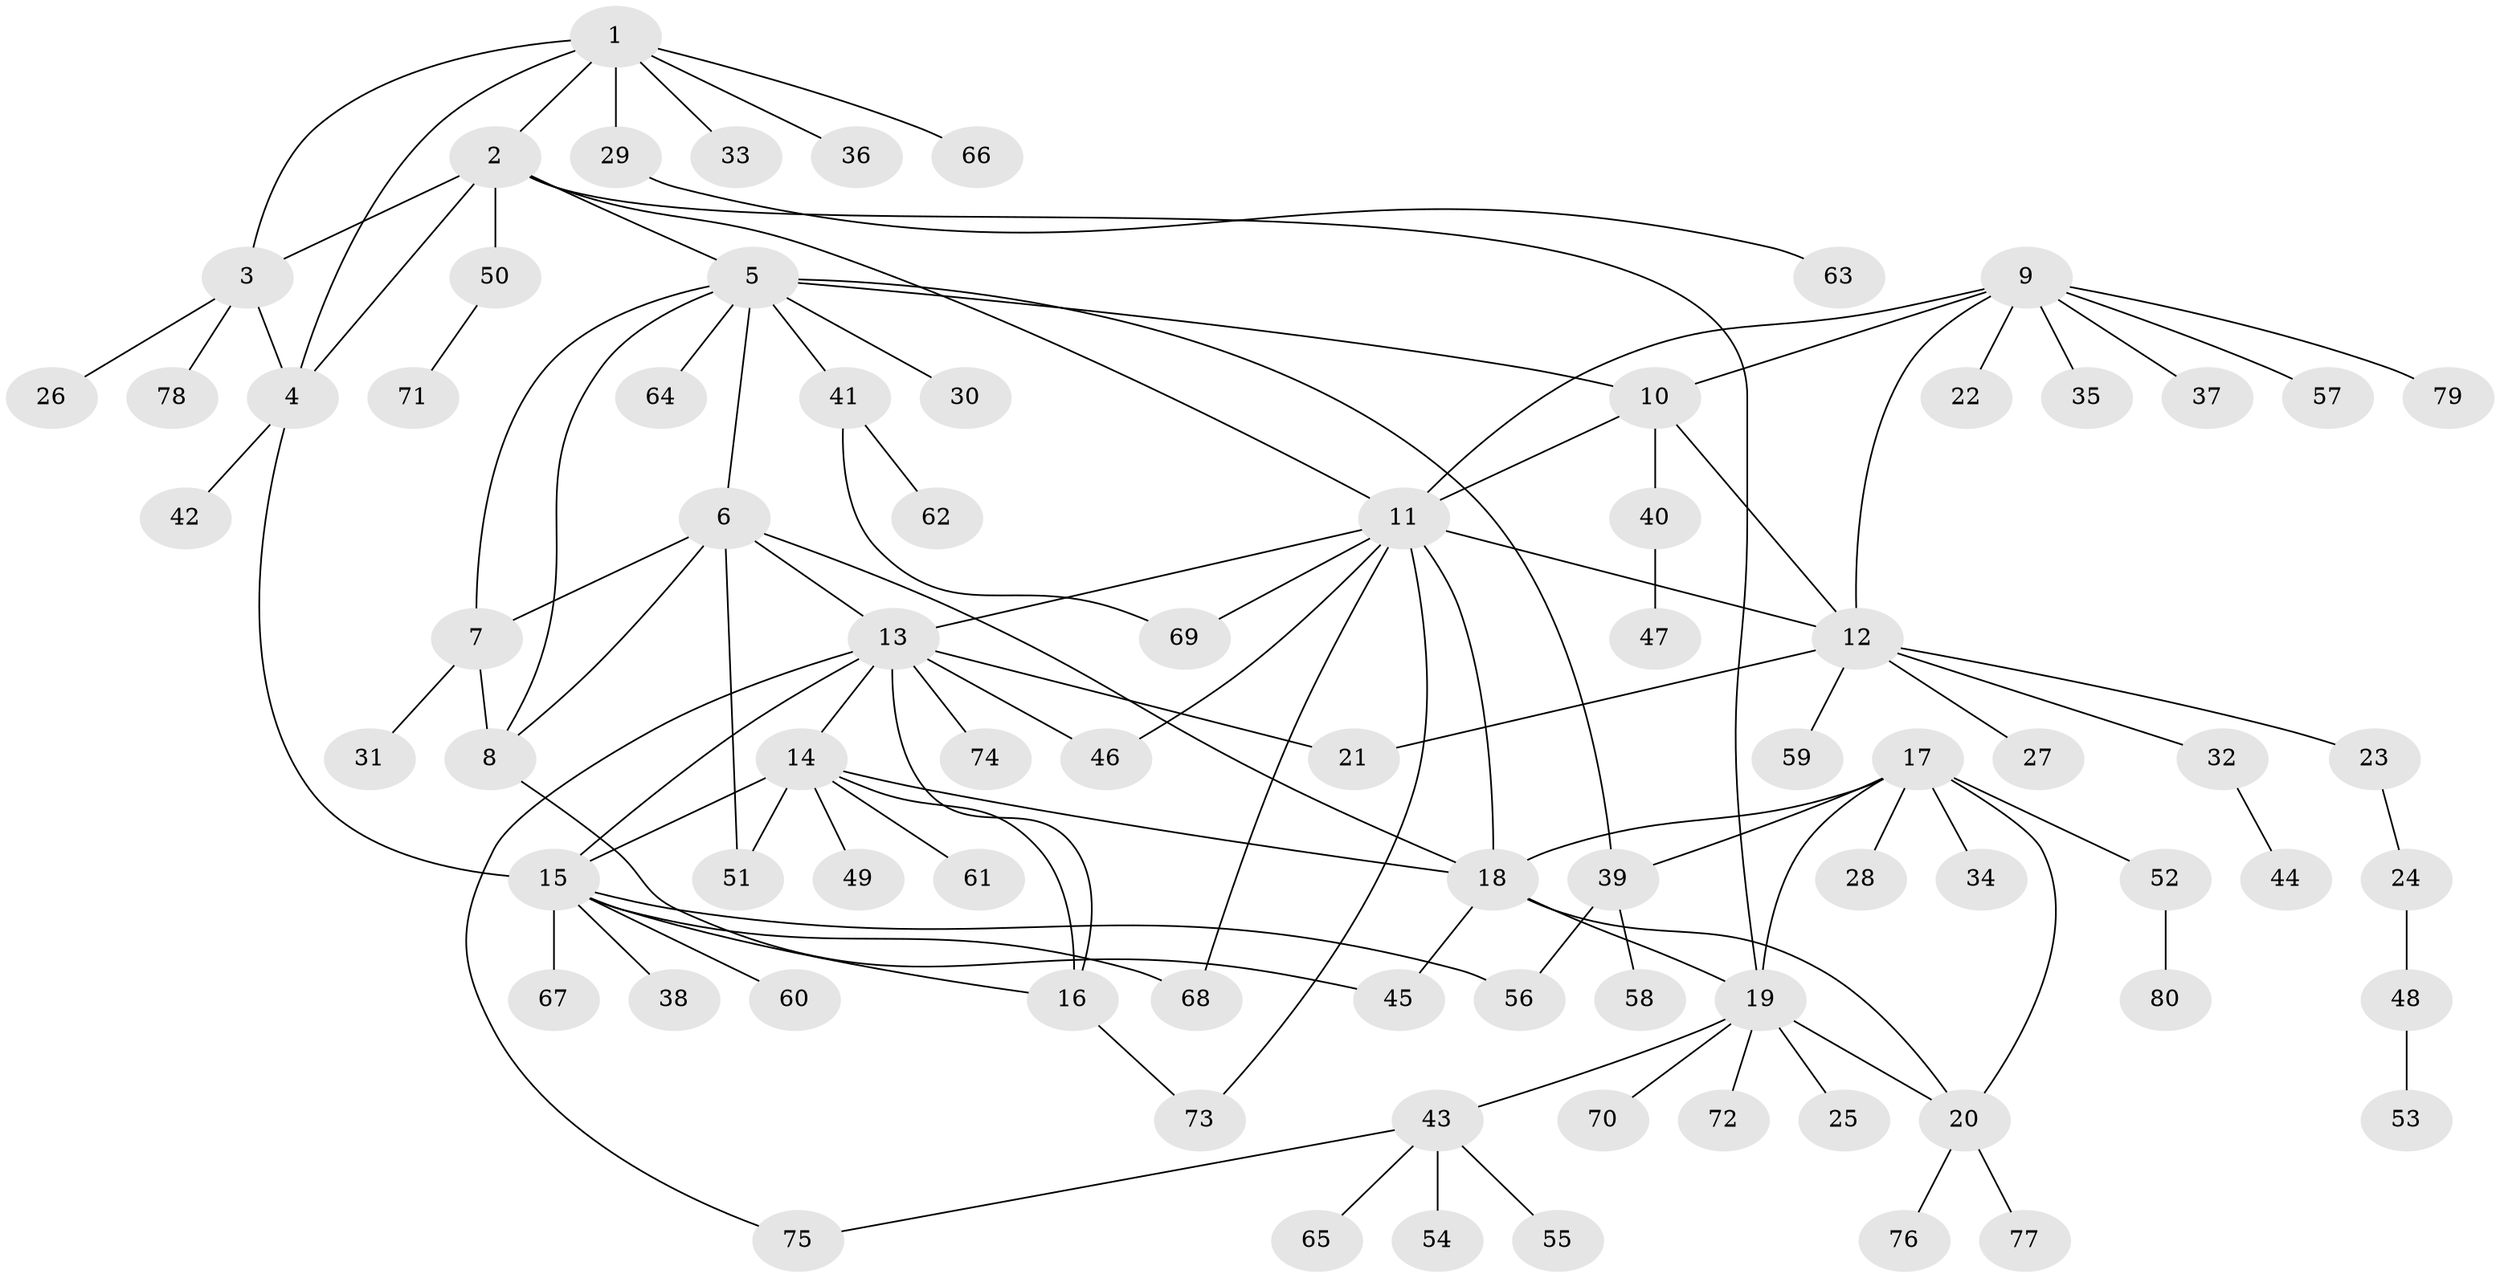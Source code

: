 // Generated by graph-tools (version 1.1) at 2025/37/03/09/25 02:37:30]
// undirected, 80 vertices, 110 edges
graph export_dot {
graph [start="1"]
  node [color=gray90,style=filled];
  1;
  2;
  3;
  4;
  5;
  6;
  7;
  8;
  9;
  10;
  11;
  12;
  13;
  14;
  15;
  16;
  17;
  18;
  19;
  20;
  21;
  22;
  23;
  24;
  25;
  26;
  27;
  28;
  29;
  30;
  31;
  32;
  33;
  34;
  35;
  36;
  37;
  38;
  39;
  40;
  41;
  42;
  43;
  44;
  45;
  46;
  47;
  48;
  49;
  50;
  51;
  52;
  53;
  54;
  55;
  56;
  57;
  58;
  59;
  60;
  61;
  62;
  63;
  64;
  65;
  66;
  67;
  68;
  69;
  70;
  71;
  72;
  73;
  74;
  75;
  76;
  77;
  78;
  79;
  80;
  1 -- 2;
  1 -- 3;
  1 -- 4;
  1 -- 29;
  1 -- 33;
  1 -- 36;
  1 -- 66;
  2 -- 3;
  2 -- 4;
  2 -- 5;
  2 -- 11;
  2 -- 19;
  2 -- 50;
  3 -- 4;
  3 -- 26;
  3 -- 78;
  4 -- 15;
  4 -- 42;
  5 -- 6;
  5 -- 7;
  5 -- 8;
  5 -- 10;
  5 -- 30;
  5 -- 39;
  5 -- 41;
  5 -- 64;
  6 -- 7;
  6 -- 8;
  6 -- 13;
  6 -- 18;
  6 -- 51;
  7 -- 8;
  7 -- 31;
  8 -- 45;
  9 -- 10;
  9 -- 11;
  9 -- 12;
  9 -- 22;
  9 -- 35;
  9 -- 37;
  9 -- 57;
  9 -- 79;
  10 -- 11;
  10 -- 12;
  10 -- 40;
  11 -- 12;
  11 -- 13;
  11 -- 18;
  11 -- 46;
  11 -- 68;
  11 -- 69;
  11 -- 73;
  12 -- 21;
  12 -- 23;
  12 -- 27;
  12 -- 32;
  12 -- 59;
  13 -- 14;
  13 -- 15;
  13 -- 16;
  13 -- 21;
  13 -- 46;
  13 -- 74;
  13 -- 75;
  14 -- 15;
  14 -- 16;
  14 -- 18;
  14 -- 49;
  14 -- 51;
  14 -- 61;
  15 -- 16;
  15 -- 38;
  15 -- 56;
  15 -- 60;
  15 -- 67;
  15 -- 68;
  16 -- 73;
  17 -- 18;
  17 -- 19;
  17 -- 20;
  17 -- 28;
  17 -- 34;
  17 -- 39;
  17 -- 52;
  18 -- 19;
  18 -- 20;
  18 -- 45;
  19 -- 20;
  19 -- 25;
  19 -- 43;
  19 -- 70;
  19 -- 72;
  20 -- 76;
  20 -- 77;
  23 -- 24;
  24 -- 48;
  29 -- 63;
  32 -- 44;
  39 -- 56;
  39 -- 58;
  40 -- 47;
  41 -- 62;
  41 -- 69;
  43 -- 54;
  43 -- 55;
  43 -- 65;
  43 -- 75;
  48 -- 53;
  50 -- 71;
  52 -- 80;
}
